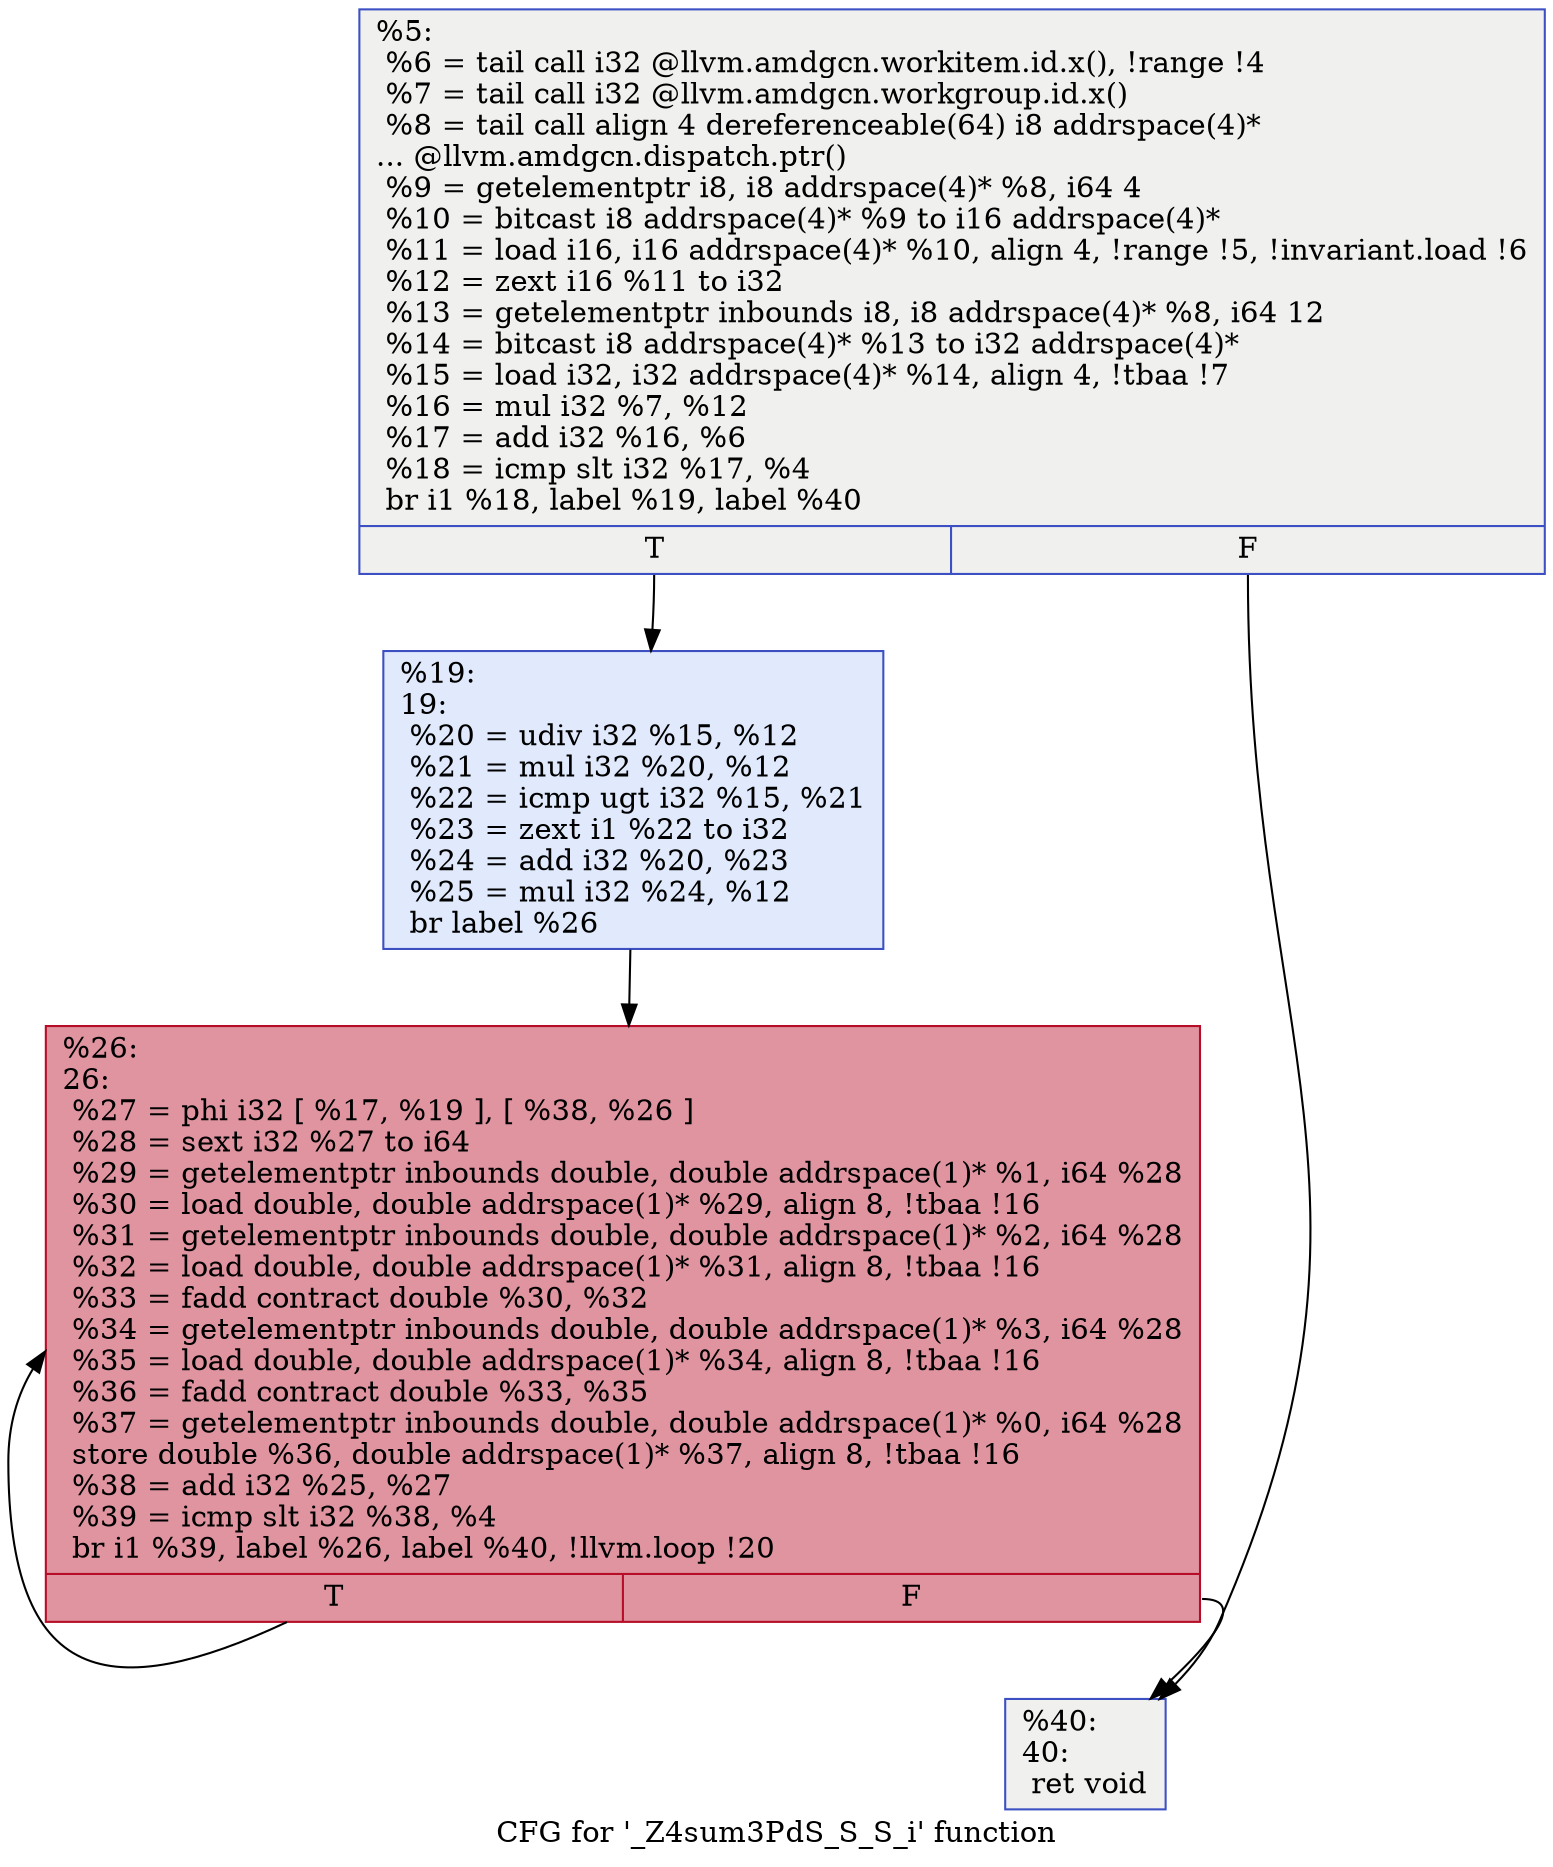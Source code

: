digraph "CFG for '_Z4sum3PdS_S_S_i' function" {
	label="CFG for '_Z4sum3PdS_S_S_i' function";

	Node0x4ba6610 [shape=record,color="#3d50c3ff", style=filled, fillcolor="#dedcdb70",label="{%5:\l  %6 = tail call i32 @llvm.amdgcn.workitem.id.x(), !range !4\l  %7 = tail call i32 @llvm.amdgcn.workgroup.id.x()\l  %8 = tail call align 4 dereferenceable(64) i8 addrspace(4)*\l... @llvm.amdgcn.dispatch.ptr()\l  %9 = getelementptr i8, i8 addrspace(4)* %8, i64 4\l  %10 = bitcast i8 addrspace(4)* %9 to i16 addrspace(4)*\l  %11 = load i16, i16 addrspace(4)* %10, align 4, !range !5, !invariant.load !6\l  %12 = zext i16 %11 to i32\l  %13 = getelementptr inbounds i8, i8 addrspace(4)* %8, i64 12\l  %14 = bitcast i8 addrspace(4)* %13 to i32 addrspace(4)*\l  %15 = load i32, i32 addrspace(4)* %14, align 4, !tbaa !7\l  %16 = mul i32 %7, %12\l  %17 = add i32 %16, %6\l  %18 = icmp slt i32 %17, %4\l  br i1 %18, label %19, label %40\l|{<s0>T|<s1>F}}"];
	Node0x4ba6610:s0 -> Node0x4ba8850;
	Node0x4ba6610:s1 -> Node0x4ba88e0;
	Node0x4ba8850 [shape=record,color="#3d50c3ff", style=filled, fillcolor="#b9d0f970",label="{%19:\l19:                                               \l  %20 = udiv i32 %15, %12\l  %21 = mul i32 %20, %12\l  %22 = icmp ugt i32 %15, %21\l  %23 = zext i1 %22 to i32\l  %24 = add i32 %20, %23\l  %25 = mul i32 %24, %12\l  br label %26\l}"];
	Node0x4ba8850 -> Node0x4ba8d60;
	Node0x4ba8d60 [shape=record,color="#b70d28ff", style=filled, fillcolor="#b70d2870",label="{%26:\l26:                                               \l  %27 = phi i32 [ %17, %19 ], [ %38, %26 ]\l  %28 = sext i32 %27 to i64\l  %29 = getelementptr inbounds double, double addrspace(1)* %1, i64 %28\l  %30 = load double, double addrspace(1)* %29, align 8, !tbaa !16\l  %31 = getelementptr inbounds double, double addrspace(1)* %2, i64 %28\l  %32 = load double, double addrspace(1)* %31, align 8, !tbaa !16\l  %33 = fadd contract double %30, %32\l  %34 = getelementptr inbounds double, double addrspace(1)* %3, i64 %28\l  %35 = load double, double addrspace(1)* %34, align 8, !tbaa !16\l  %36 = fadd contract double %33, %35\l  %37 = getelementptr inbounds double, double addrspace(1)* %0, i64 %28\l  store double %36, double addrspace(1)* %37, align 8, !tbaa !16\l  %38 = add i32 %25, %27\l  %39 = icmp slt i32 %38, %4\l  br i1 %39, label %26, label %40, !llvm.loop !20\l|{<s0>T|<s1>F}}"];
	Node0x4ba8d60:s0 -> Node0x4ba8d60;
	Node0x4ba8d60:s1 -> Node0x4ba88e0;
	Node0x4ba88e0 [shape=record,color="#3d50c3ff", style=filled, fillcolor="#dedcdb70",label="{%40:\l40:                                               \l  ret void\l}"];
}
